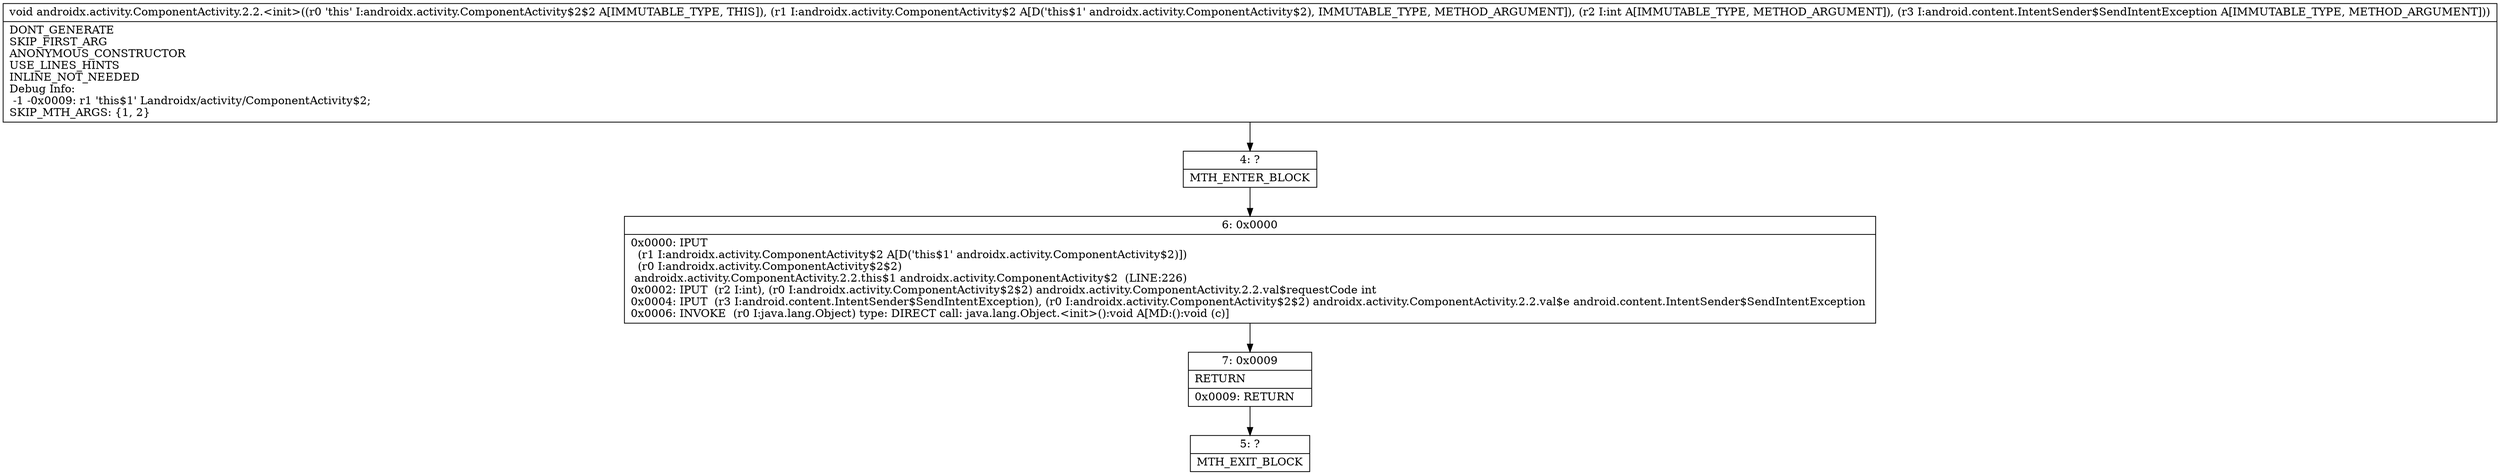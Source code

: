 digraph "CFG forandroidx.activity.ComponentActivity.2.2.\<init\>(Landroidx\/activity\/ComponentActivity$2;ILandroid\/content\/IntentSender$SendIntentException;)V" {
Node_4 [shape=record,label="{4\:\ ?|MTH_ENTER_BLOCK\l}"];
Node_6 [shape=record,label="{6\:\ 0x0000|0x0000: IPUT  \l  (r1 I:androidx.activity.ComponentActivity$2 A[D('this$1' androidx.activity.ComponentActivity$2)])\l  (r0 I:androidx.activity.ComponentActivity$2$2)\l androidx.activity.ComponentActivity.2.2.this$1 androidx.activity.ComponentActivity$2  (LINE:226)\l0x0002: IPUT  (r2 I:int), (r0 I:androidx.activity.ComponentActivity$2$2) androidx.activity.ComponentActivity.2.2.val$requestCode int \l0x0004: IPUT  (r3 I:android.content.IntentSender$SendIntentException), (r0 I:androidx.activity.ComponentActivity$2$2) androidx.activity.ComponentActivity.2.2.val$e android.content.IntentSender$SendIntentException \l0x0006: INVOKE  (r0 I:java.lang.Object) type: DIRECT call: java.lang.Object.\<init\>():void A[MD:():void (c)]\l}"];
Node_7 [shape=record,label="{7\:\ 0x0009|RETURN\l|0x0009: RETURN   \l}"];
Node_5 [shape=record,label="{5\:\ ?|MTH_EXIT_BLOCK\l}"];
MethodNode[shape=record,label="{void androidx.activity.ComponentActivity.2.2.\<init\>((r0 'this' I:androidx.activity.ComponentActivity$2$2 A[IMMUTABLE_TYPE, THIS]), (r1 I:androidx.activity.ComponentActivity$2 A[D('this$1' androidx.activity.ComponentActivity$2), IMMUTABLE_TYPE, METHOD_ARGUMENT]), (r2 I:int A[IMMUTABLE_TYPE, METHOD_ARGUMENT]), (r3 I:android.content.IntentSender$SendIntentException A[IMMUTABLE_TYPE, METHOD_ARGUMENT]))  | DONT_GENERATE\lSKIP_FIRST_ARG\lANONYMOUS_CONSTRUCTOR\lUSE_LINES_HINTS\lINLINE_NOT_NEEDED\lDebug Info:\l  \-1 \-0x0009: r1 'this$1' Landroidx\/activity\/ComponentActivity$2;\lSKIP_MTH_ARGS: \{1, 2\}\l}"];
MethodNode -> Node_4;Node_4 -> Node_6;
Node_6 -> Node_7;
Node_7 -> Node_5;
}


